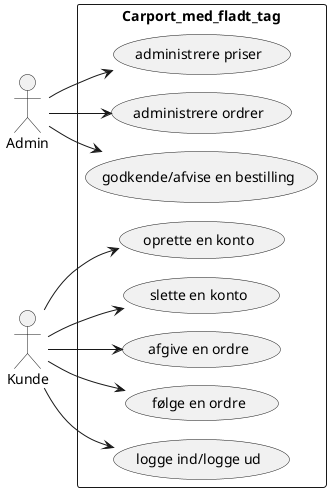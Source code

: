 @startuml
!pragma layout smetana

left to right direction

actor Admin
actor Kunde

rectangle Carport_med_fladt_tag{
  Admin --> (administrere priser)
  Admin --> (administrere ordrer)
  Admin --> (godkende/afvise en bestilling)

  Kunde --> (oprette en konto)
  Kunde --> (slette en konto)
  Kunde --> (afgive en ordre)
  Kunde --> (følge en ordre)
  Kunde --> (logge ind/logge ud)
}
@enduml